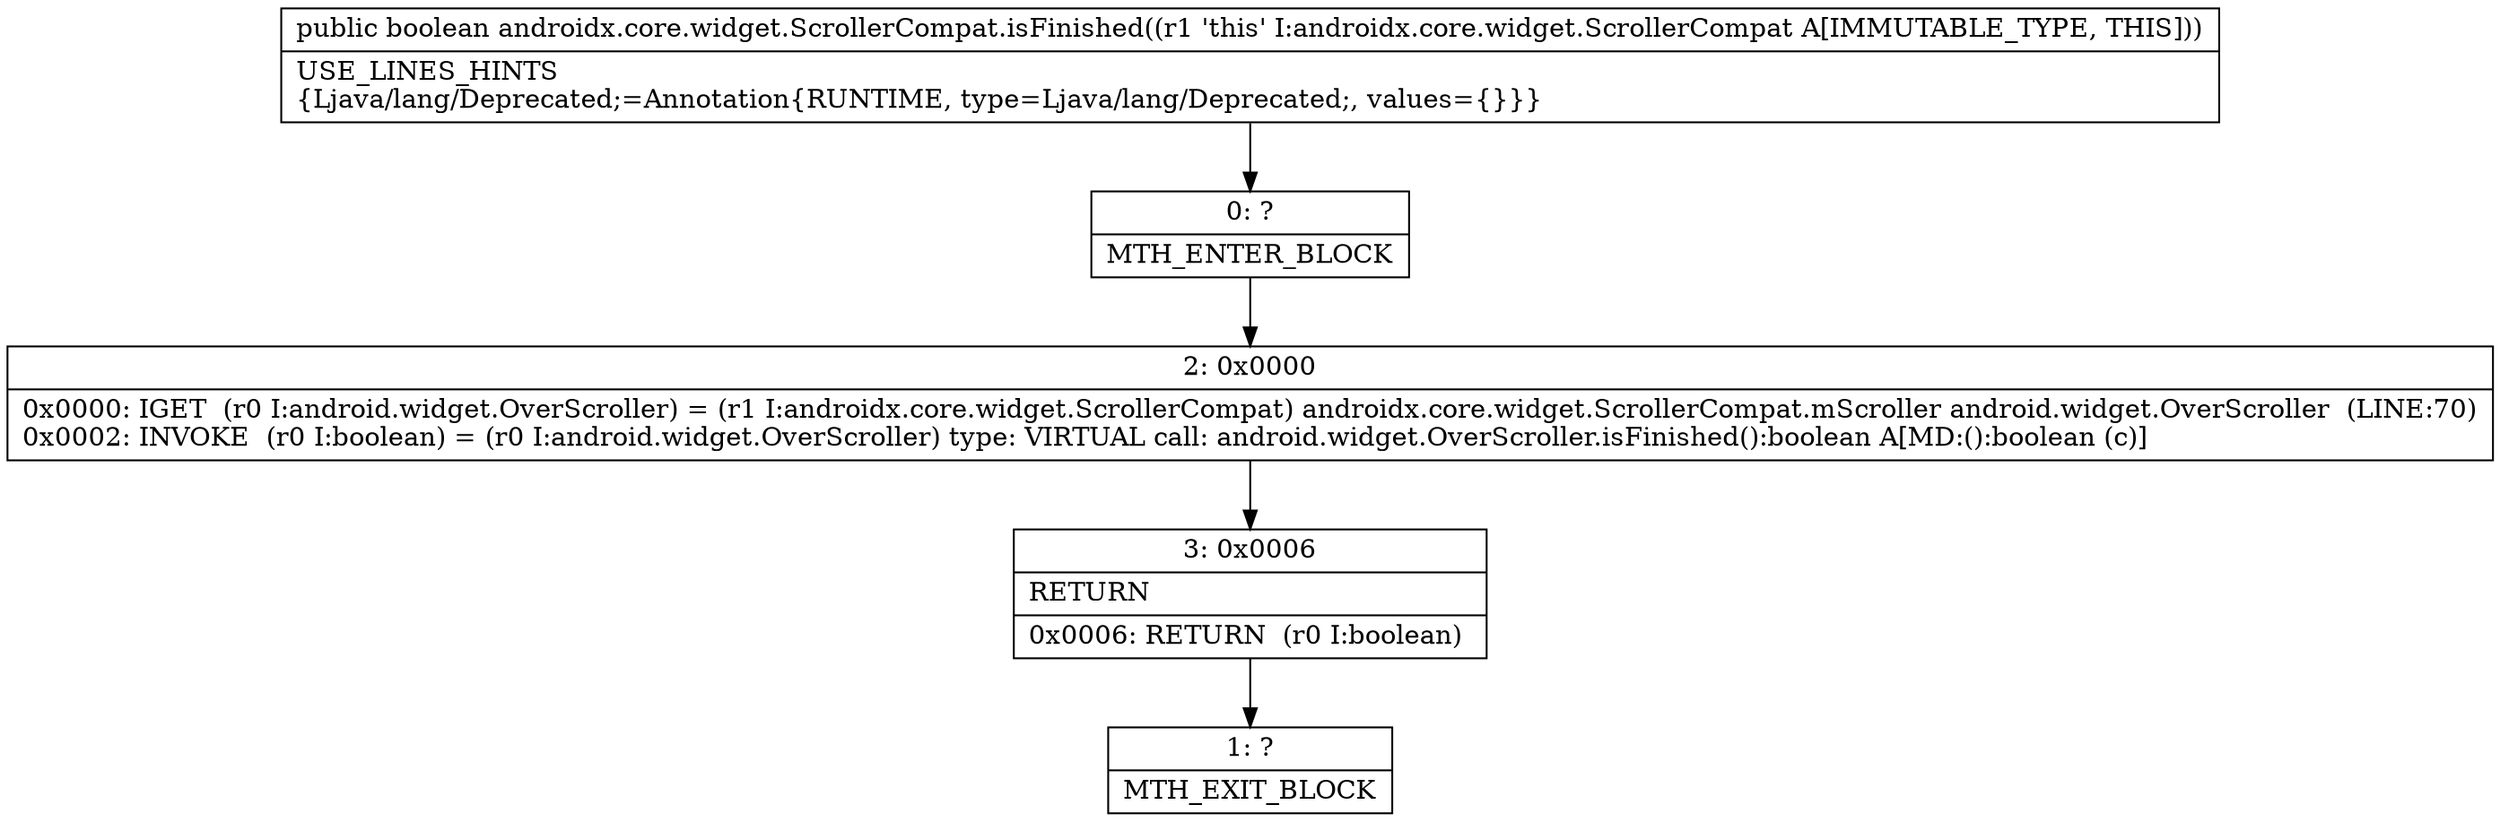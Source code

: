 digraph "CFG forandroidx.core.widget.ScrollerCompat.isFinished()Z" {
Node_0 [shape=record,label="{0\:\ ?|MTH_ENTER_BLOCK\l}"];
Node_2 [shape=record,label="{2\:\ 0x0000|0x0000: IGET  (r0 I:android.widget.OverScroller) = (r1 I:androidx.core.widget.ScrollerCompat) androidx.core.widget.ScrollerCompat.mScroller android.widget.OverScroller  (LINE:70)\l0x0002: INVOKE  (r0 I:boolean) = (r0 I:android.widget.OverScroller) type: VIRTUAL call: android.widget.OverScroller.isFinished():boolean A[MD:():boolean (c)]\l}"];
Node_3 [shape=record,label="{3\:\ 0x0006|RETURN\l|0x0006: RETURN  (r0 I:boolean) \l}"];
Node_1 [shape=record,label="{1\:\ ?|MTH_EXIT_BLOCK\l}"];
MethodNode[shape=record,label="{public boolean androidx.core.widget.ScrollerCompat.isFinished((r1 'this' I:androidx.core.widget.ScrollerCompat A[IMMUTABLE_TYPE, THIS]))  | USE_LINES_HINTS\l\{Ljava\/lang\/Deprecated;=Annotation\{RUNTIME, type=Ljava\/lang\/Deprecated;, values=\{\}\}\}\l}"];
MethodNode -> Node_0;Node_0 -> Node_2;
Node_2 -> Node_3;
Node_3 -> Node_1;
}

